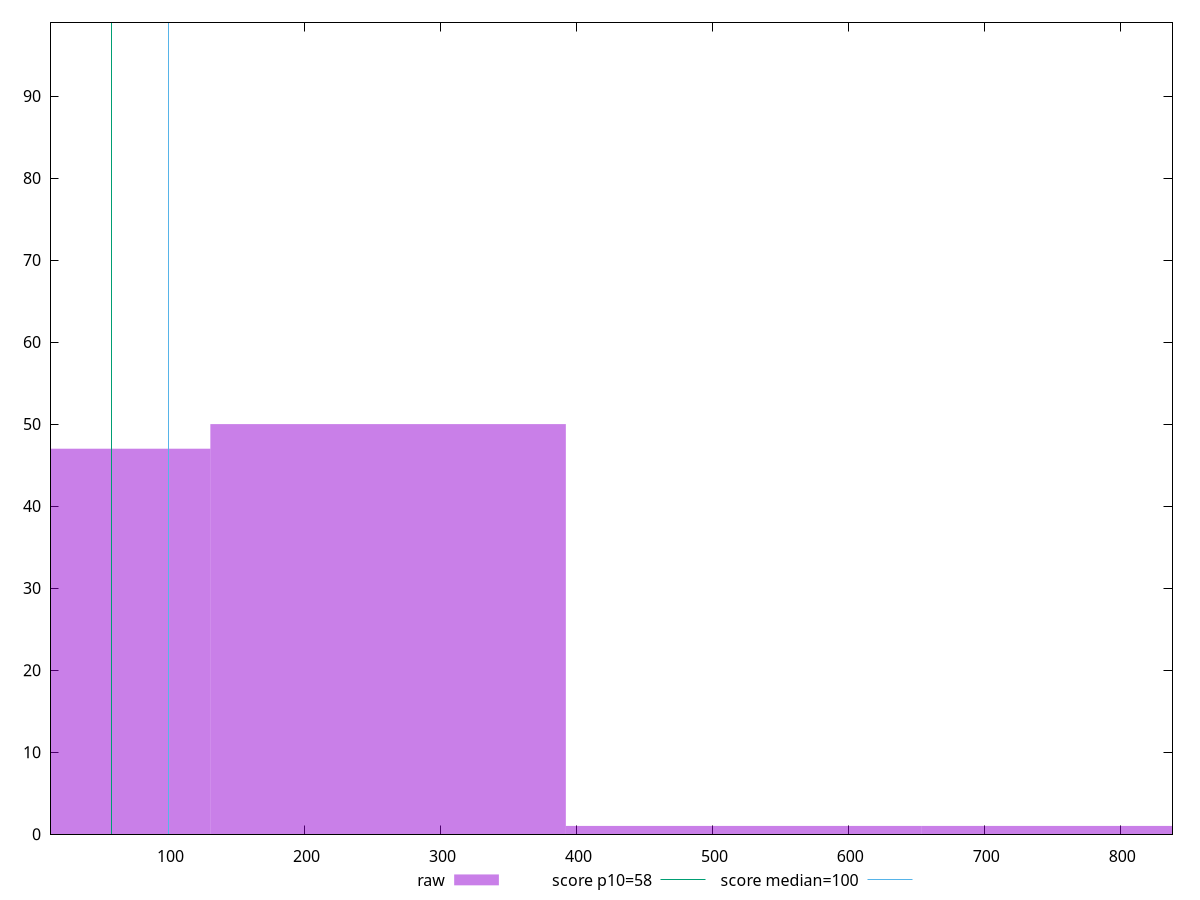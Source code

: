 reset

$raw <<EOF
261.4690013899762 50
0 47
784.4070041699285 1
522.9380027799524 1
EOF

set key outside below
set boxwidth 261.4690013899762
set xrange [12.8:838.4000000000015]
set yrange [0:99]
set trange [0:99]
set style fill transparent solid 0.5 noborder

set parametric
set terminal svg size 640, 490 enhanced background rgb 'white'
set output "reports/report_00027_2021-02-24T12-40-31.850Z/estimated-input-latency/samples/card/raw/histogram.svg"

plot $raw title "raw" with boxes, \
     58,t title "score p10=58", \
     100,t title "score median=100"

reset
